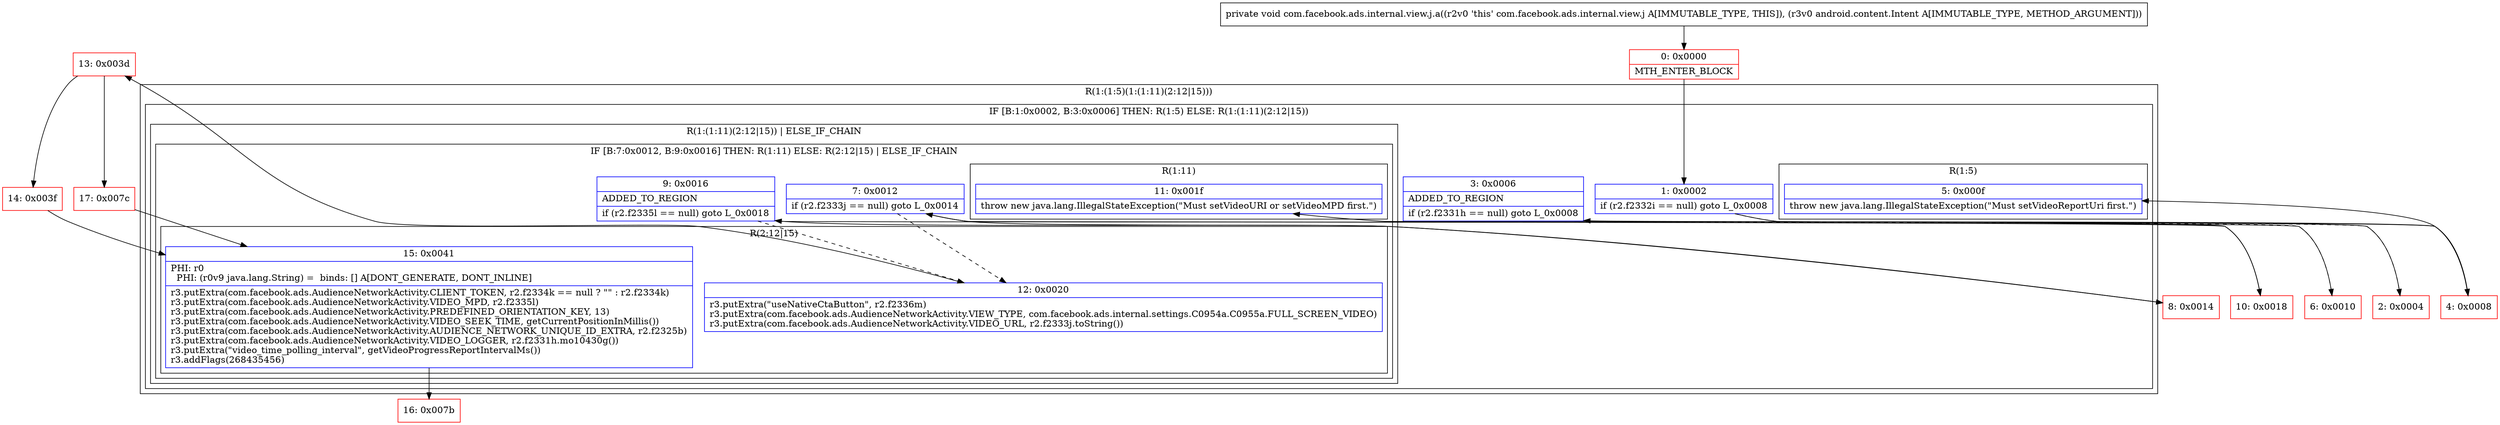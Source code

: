 digraph "CFG forcom.facebook.ads.internal.view.j.a(Landroid\/content\/Intent;)V" {
subgraph cluster_Region_1626478770 {
label = "R(1:(1:5)(1:(1:11)(2:12|15)))";
node [shape=record,color=blue];
subgraph cluster_IfRegion_1214324299 {
label = "IF [B:1:0x0002, B:3:0x0006] THEN: R(1:5) ELSE: R(1:(1:11)(2:12|15))";
node [shape=record,color=blue];
Node_1 [shape=record,label="{1\:\ 0x0002|if (r2.f2332i == null) goto L_0x0008\l}"];
Node_3 [shape=record,label="{3\:\ 0x0006|ADDED_TO_REGION\l|if (r2.f2331h == null) goto L_0x0008\l}"];
subgraph cluster_Region_734278228 {
label = "R(1:5)";
node [shape=record,color=blue];
Node_5 [shape=record,label="{5\:\ 0x000f|throw new java.lang.IllegalStateException(\"Must setVideoReportUri first.\")\l}"];
}
subgraph cluster_Region_500886707 {
label = "R(1:(1:11)(2:12|15)) | ELSE_IF_CHAIN\l";
node [shape=record,color=blue];
subgraph cluster_IfRegion_1839022130 {
label = "IF [B:7:0x0012, B:9:0x0016] THEN: R(1:11) ELSE: R(2:12|15) | ELSE_IF_CHAIN\l";
node [shape=record,color=blue];
Node_7 [shape=record,label="{7\:\ 0x0012|if (r2.f2333j == null) goto L_0x0014\l}"];
Node_9 [shape=record,label="{9\:\ 0x0016|ADDED_TO_REGION\l|if (r2.f2335l == null) goto L_0x0018\l}"];
subgraph cluster_Region_760121484 {
label = "R(1:11)";
node [shape=record,color=blue];
Node_11 [shape=record,label="{11\:\ 0x001f|throw new java.lang.IllegalStateException(\"Must setVideoURI or setVideoMPD first.\")\l}"];
}
subgraph cluster_Region_655514083 {
label = "R(2:12|15)";
node [shape=record,color=blue];
Node_12 [shape=record,label="{12\:\ 0x0020|r3.putExtra(\"useNativeCtaButton\", r2.f2336m)\lr3.putExtra(com.facebook.ads.AudienceNetworkActivity.VIEW_TYPE, com.facebook.ads.internal.settings.C0954a.C0955a.FULL_SCREEN_VIDEO)\lr3.putExtra(com.facebook.ads.AudienceNetworkActivity.VIDEO_URL, r2.f2333j.toString())\l}"];
Node_15 [shape=record,label="{15\:\ 0x0041|PHI: r0 \l  PHI: (r0v9 java.lang.String) =  binds: [] A[DONT_GENERATE, DONT_INLINE]\l|r3.putExtra(com.facebook.ads.AudienceNetworkActivity.CLIENT_TOKEN, r2.f2334k == null ? \"\" : r2.f2334k)\lr3.putExtra(com.facebook.ads.AudienceNetworkActivity.VIDEO_MPD, r2.f2335l)\lr3.putExtra(com.facebook.ads.AudienceNetworkActivity.PREDEFINED_ORIENTATION_KEY, 13)\lr3.putExtra(com.facebook.ads.AudienceNetworkActivity.VIDEO_SEEK_TIME, getCurrentPositionInMillis())\lr3.putExtra(com.facebook.ads.AudienceNetworkActivity.AUDIENCE_NETWORK_UNIQUE_ID_EXTRA, r2.f2325b)\lr3.putExtra(com.facebook.ads.AudienceNetworkActivity.VIDEO_LOGGER, r2.f2331h.mo10430g())\lr3.putExtra(\"video_time_polling_interval\", getVideoProgressReportIntervalMs())\lr3.addFlags(268435456)\l}"];
}
}
}
}
}
Node_0 [shape=record,color=red,label="{0\:\ 0x0000|MTH_ENTER_BLOCK\l}"];
Node_2 [shape=record,color=red,label="{2\:\ 0x0004}"];
Node_4 [shape=record,color=red,label="{4\:\ 0x0008}"];
Node_6 [shape=record,color=red,label="{6\:\ 0x0010}"];
Node_8 [shape=record,color=red,label="{8\:\ 0x0014}"];
Node_10 [shape=record,color=red,label="{10\:\ 0x0018}"];
Node_13 [shape=record,color=red,label="{13\:\ 0x003d}"];
Node_14 [shape=record,color=red,label="{14\:\ 0x003f}"];
Node_16 [shape=record,color=red,label="{16\:\ 0x007b}"];
Node_17 [shape=record,color=red,label="{17\:\ 0x007c}"];
MethodNode[shape=record,label="{private void com.facebook.ads.internal.view.j.a((r2v0 'this' com.facebook.ads.internal.view.j A[IMMUTABLE_TYPE, THIS]), (r3v0 android.content.Intent A[IMMUTABLE_TYPE, METHOD_ARGUMENT])) }"];
MethodNode -> Node_0;
Node_1 -> Node_2[style=dashed];
Node_1 -> Node_4;
Node_3 -> Node_4;
Node_3 -> Node_6[style=dashed];
Node_7 -> Node_8;
Node_7 -> Node_12[style=dashed];
Node_9 -> Node_10;
Node_9 -> Node_12[style=dashed];
Node_12 -> Node_13;
Node_15 -> Node_16;
Node_0 -> Node_1;
Node_2 -> Node_3;
Node_4 -> Node_5;
Node_6 -> Node_7;
Node_8 -> Node_9;
Node_10 -> Node_11;
Node_13 -> Node_14;
Node_13 -> Node_17;
Node_14 -> Node_15;
Node_17 -> Node_15;
}

